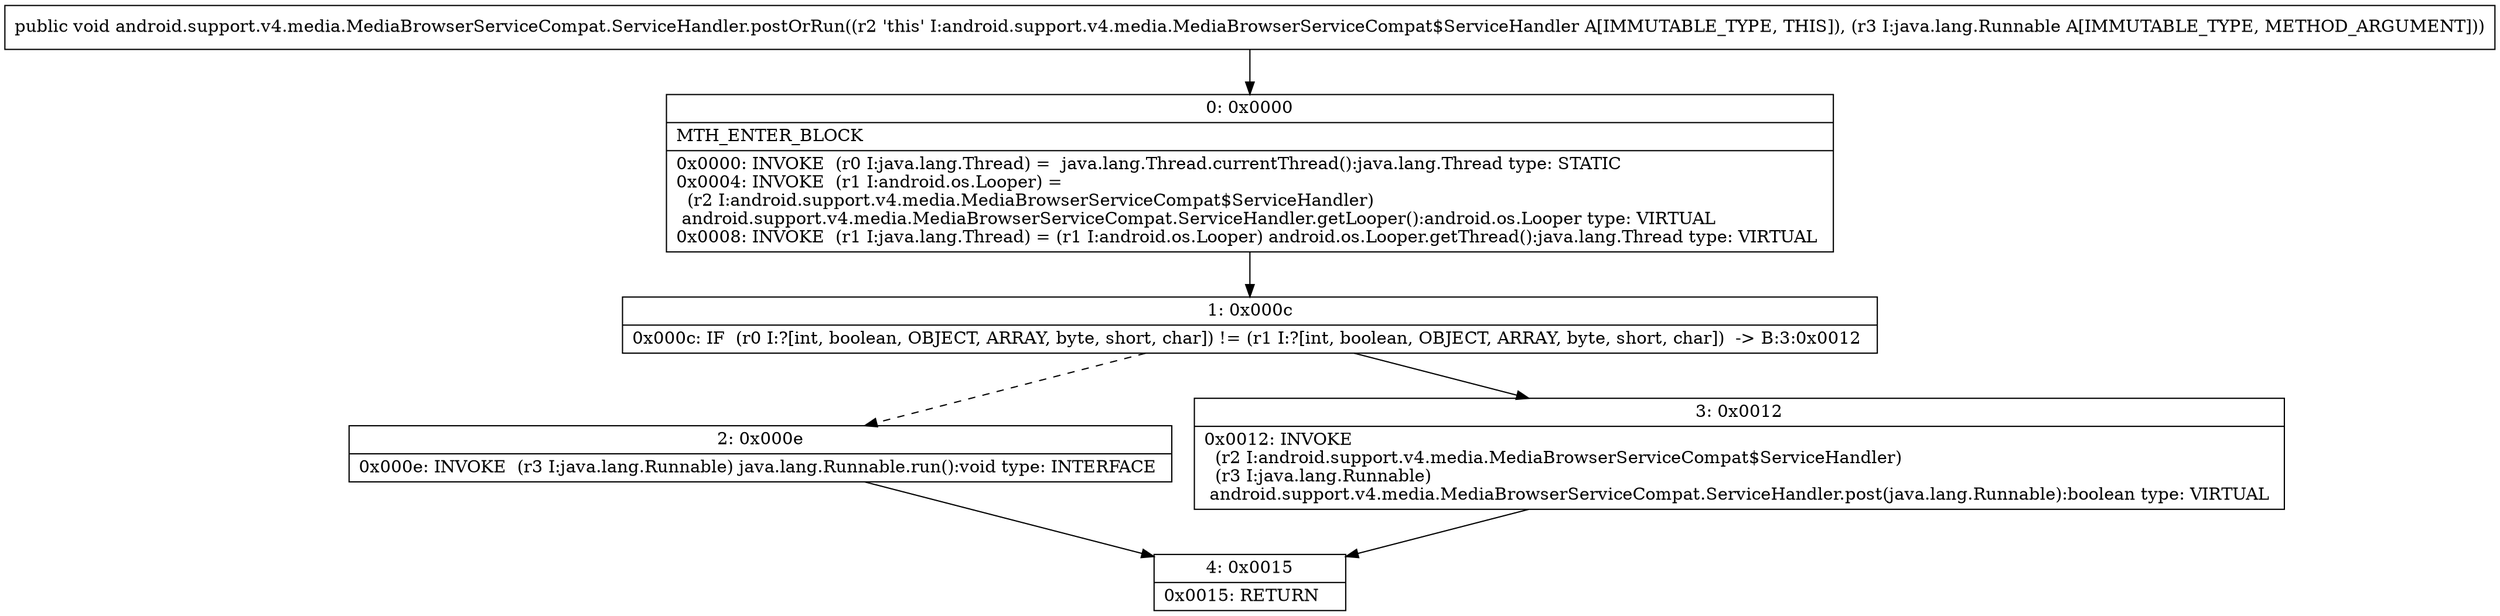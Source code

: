 digraph "CFG forandroid.support.v4.media.MediaBrowserServiceCompat.ServiceHandler.postOrRun(Ljava\/lang\/Runnable;)V" {
Node_0 [shape=record,label="{0\:\ 0x0000|MTH_ENTER_BLOCK\l|0x0000: INVOKE  (r0 I:java.lang.Thread) =  java.lang.Thread.currentThread():java.lang.Thread type: STATIC \l0x0004: INVOKE  (r1 I:android.os.Looper) = \l  (r2 I:android.support.v4.media.MediaBrowserServiceCompat$ServiceHandler)\l android.support.v4.media.MediaBrowserServiceCompat.ServiceHandler.getLooper():android.os.Looper type: VIRTUAL \l0x0008: INVOKE  (r1 I:java.lang.Thread) = (r1 I:android.os.Looper) android.os.Looper.getThread():java.lang.Thread type: VIRTUAL \l}"];
Node_1 [shape=record,label="{1\:\ 0x000c|0x000c: IF  (r0 I:?[int, boolean, OBJECT, ARRAY, byte, short, char]) != (r1 I:?[int, boolean, OBJECT, ARRAY, byte, short, char])  \-\> B:3:0x0012 \l}"];
Node_2 [shape=record,label="{2\:\ 0x000e|0x000e: INVOKE  (r3 I:java.lang.Runnable) java.lang.Runnable.run():void type: INTERFACE \l}"];
Node_3 [shape=record,label="{3\:\ 0x0012|0x0012: INVOKE  \l  (r2 I:android.support.v4.media.MediaBrowserServiceCompat$ServiceHandler)\l  (r3 I:java.lang.Runnable)\l android.support.v4.media.MediaBrowserServiceCompat.ServiceHandler.post(java.lang.Runnable):boolean type: VIRTUAL \l}"];
Node_4 [shape=record,label="{4\:\ 0x0015|0x0015: RETURN   \l}"];
MethodNode[shape=record,label="{public void android.support.v4.media.MediaBrowserServiceCompat.ServiceHandler.postOrRun((r2 'this' I:android.support.v4.media.MediaBrowserServiceCompat$ServiceHandler A[IMMUTABLE_TYPE, THIS]), (r3 I:java.lang.Runnable A[IMMUTABLE_TYPE, METHOD_ARGUMENT])) }"];
MethodNode -> Node_0;
Node_0 -> Node_1;
Node_1 -> Node_2[style=dashed];
Node_1 -> Node_3;
Node_2 -> Node_4;
Node_3 -> Node_4;
}

